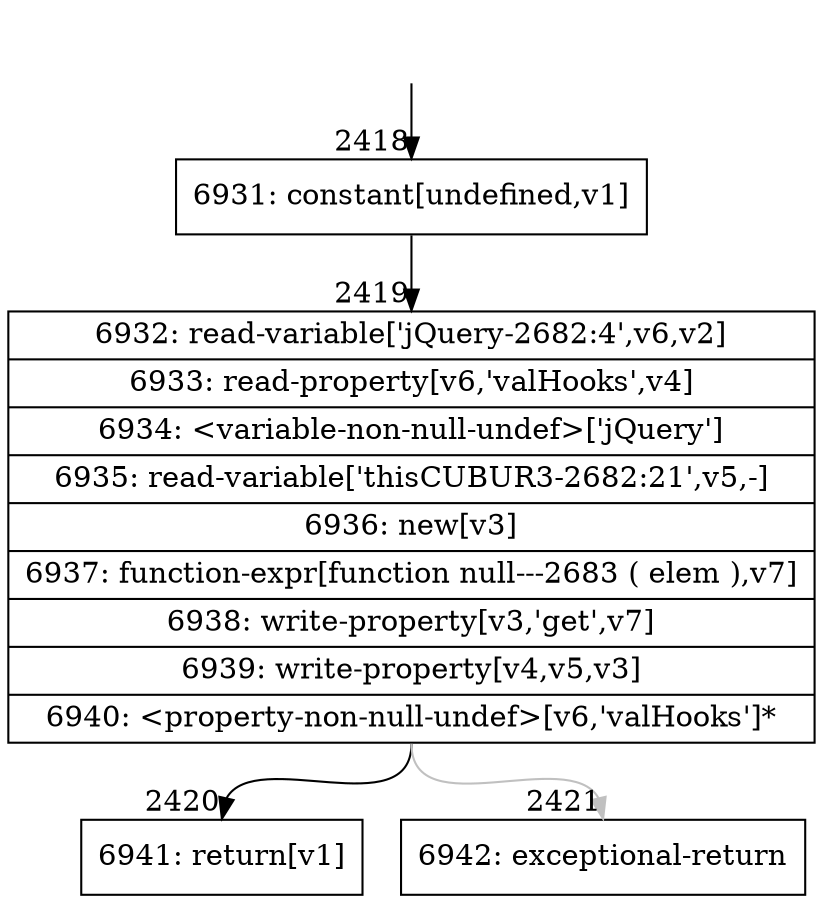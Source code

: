 digraph {
rankdir="TD"
BB_entry165[shape=none,label=""];
BB_entry165 -> BB2418 [tailport=s, headport=n, headlabel="    2418"]
BB2418 [shape=record label="{6931: constant[undefined,v1]}" ] 
BB2418 -> BB2419 [tailport=s, headport=n, headlabel="      2419"]
BB2419 [shape=record label="{6932: read-variable['jQuery-2682:4',v6,v2]|6933: read-property[v6,'valHooks',v4]|6934: \<variable-non-null-undef\>['jQuery']|6935: read-variable['thisCUBUR3-2682:21',v5,-]|6936: new[v3]|6937: function-expr[function null---2683 ( elem ),v7]|6938: write-property[v3,'get',v7]|6939: write-property[v4,v5,v3]|6940: \<property-non-null-undef\>[v6,'valHooks']*}" ] 
BB2419 -> BB2420 [tailport=s, headport=n, headlabel="      2420"]
BB2419 -> BB2421 [tailport=s, headport=n, color=gray, headlabel="      2421"]
BB2420 [shape=record label="{6941: return[v1]}" ] 
BB2421 [shape=record label="{6942: exceptional-return}" ] 
}
